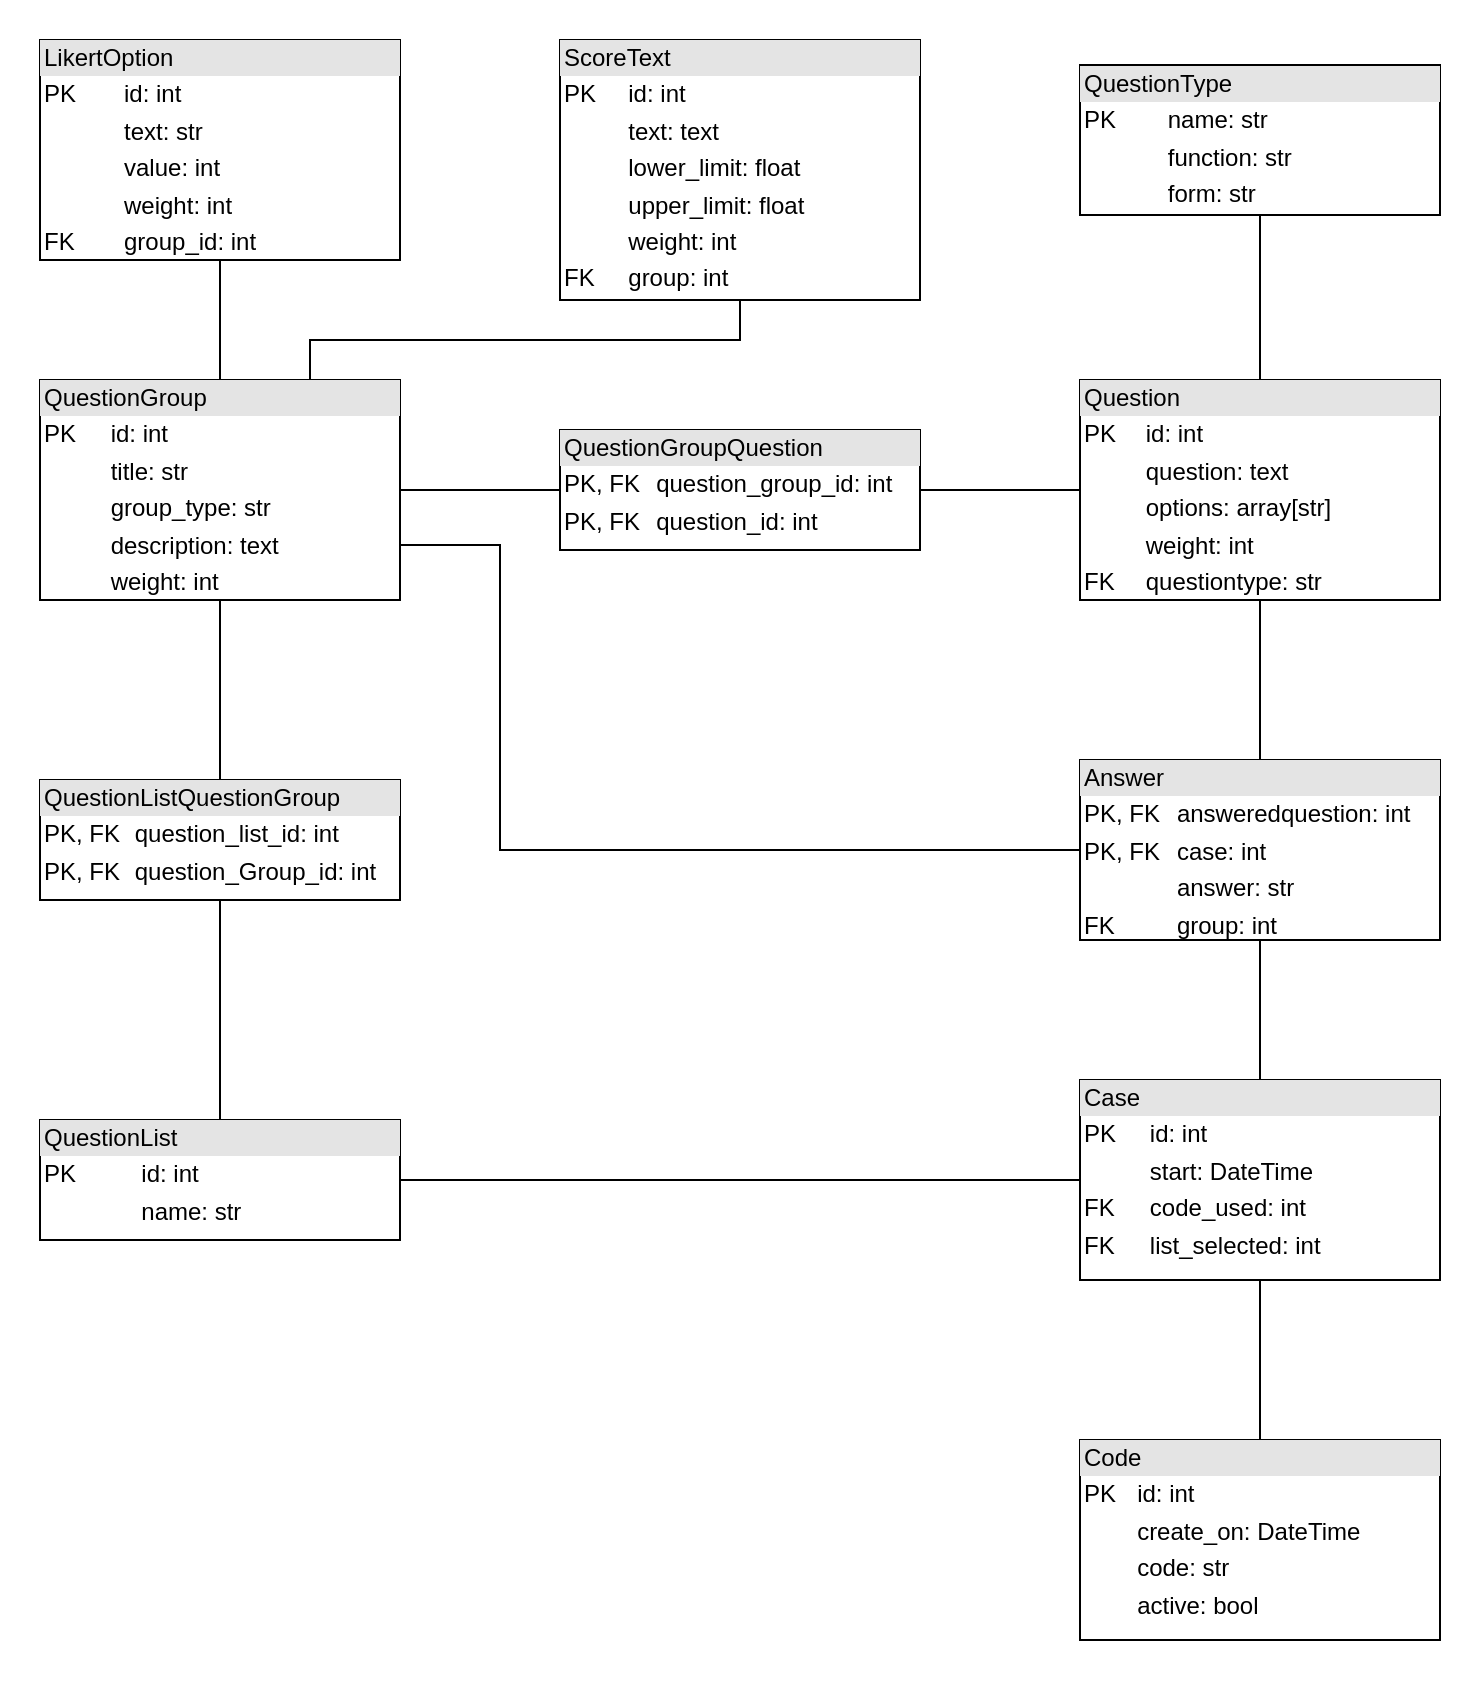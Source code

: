 <mxfile version="14.1.8" type="device"><diagram id="VCPIW2_acglktCGAUucW" name="Page-1"><mxGraphModel dx="1408" dy="838" grid="1" gridSize="10" guides="1" tooltips="1" connect="1" arrows="1" fold="1" page="1" pageScale="1" pageWidth="4681" pageHeight="3300" math="0" shadow="0"><root><mxCell id="0"/><mxCell id="1" parent="0"/><mxCell id="gpeUOJ7v2p-akAIHA2ib-4" value="" style="rounded=0;whiteSpace=wrap;html=1;strokeColor=none;" vertex="1" parent="1"><mxGeometry x="410" y="80" width="740" height="840" as="geometry"/></mxCell><mxCell id="btPYAJx_QbJoTTXTrjfI-3" value="" style="edgeStyle=orthogonalEdgeStyle;rounded=0;orthogonalLoop=1;jettySize=auto;html=1;endArrow=none;endFill=0;" parent="1" source="btPYAJx_QbJoTTXTrjfI-1" target="btPYAJx_QbJoTTXTrjfI-2" edge="1"><mxGeometry relative="1" as="geometry"/></mxCell><mxCell id="btPYAJx_QbJoTTXTrjfI-6" value="" style="edgeStyle=orthogonalEdgeStyle;rounded=0;orthogonalLoop=1;jettySize=auto;html=1;endArrow=none;endFill=0;" parent="1" source="btPYAJx_QbJoTTXTrjfI-1" target="btPYAJx_QbJoTTXTrjfI-5" edge="1"><mxGeometry relative="1" as="geometry"/></mxCell><mxCell id="btPYAJx_QbJoTTXTrjfI-18" value="" style="edgeStyle=orthogonalEdgeStyle;rounded=0;orthogonalLoop=1;jettySize=auto;html=1;endArrow=none;endFill=0;" parent="1" source="btPYAJx_QbJoTTXTrjfI-1" target="btPYAJx_QbJoTTXTrjfI-17" edge="1"><mxGeometry relative="1" as="geometry"/></mxCell><mxCell id="btPYAJx_QbJoTTXTrjfI-1" value="&lt;div style=&quot;box-sizing: border-box ; width: 100% ; background: #e4e4e4 ; padding: 2px&quot;&gt;Question&lt;/div&gt;&lt;table style=&quot;width: 100% ; font-size: 1em&quot; cellpadding=&quot;2&quot; cellspacing=&quot;0&quot;&gt;&lt;tbody&gt;&lt;tr&gt;&lt;td&gt;PK&lt;/td&gt;&lt;td&gt;id: int&lt;/td&gt;&lt;/tr&gt;&lt;tr&gt;&lt;td&gt;&lt;br&gt;&lt;/td&gt;&lt;td&gt;question: text&lt;/td&gt;&lt;/tr&gt;&lt;tr&gt;&lt;td&gt;&lt;/td&gt;&lt;td&gt;options: array[str]&lt;br&gt;&lt;/td&gt;&lt;/tr&gt;&lt;tr&gt;&lt;td&gt;&lt;br&gt;&lt;/td&gt;&lt;td&gt;weight: int&lt;br&gt;&lt;/td&gt;&lt;/tr&gt;&lt;tr&gt;&lt;td&gt;FK&lt;/td&gt;&lt;td&gt;questiontype: str&lt;/td&gt;&lt;/tr&gt;&lt;tr&gt;&lt;td&gt;&lt;br&gt;&lt;/td&gt;&lt;td&gt;&lt;br&gt;&lt;/td&gt;&lt;/tr&gt;&lt;/tbody&gt;&lt;/table&gt;" style="verticalAlign=top;align=left;overflow=fill;html=1;" parent="1" vertex="1"><mxGeometry x="950" y="270" width="180" height="110" as="geometry"/></mxCell><mxCell id="btPYAJx_QbJoTTXTrjfI-19" style="edgeStyle=orthogonalEdgeStyle;rounded=0;orthogonalLoop=1;jettySize=auto;html=1;exitX=0;exitY=0.5;exitDx=0;exitDy=0;entryX=1;entryY=0.5;entryDx=0;entryDy=0;endArrow=none;endFill=0;" parent="1" source="btPYAJx_QbJoTTXTrjfI-17" target="btPYAJx_QbJoTTXTrjfI-13" edge="1"><mxGeometry relative="1" as="geometry"/></mxCell><mxCell id="btPYAJx_QbJoTTXTrjfI-17" value="&lt;div style=&quot;box-sizing: border-box ; width: 100% ; background: #e4e4e4 ; padding: 2px&quot;&gt;QuestionGroupQuestion&lt;/div&gt;&lt;table style=&quot;width: 100% ; font-size: 1em&quot; cellpadding=&quot;2&quot; cellspacing=&quot;0&quot;&gt;&lt;tbody&gt;&lt;tr&gt;&lt;td&gt;PK, FK&lt;/td&gt;&lt;td&gt;question_group_id: int&lt;/td&gt;&lt;/tr&gt;&lt;tr&gt;&lt;td&gt;PK, FK&lt;/td&gt;&lt;td&gt;question_id: int&lt;/td&gt;&lt;/tr&gt;&lt;tr&gt;&lt;td&gt;&lt;br&gt;&lt;/td&gt;&lt;td&gt;&lt;br&gt;&lt;/td&gt;&lt;/tr&gt;&lt;/tbody&gt;&lt;/table&gt;" style="verticalAlign=top;align=left;overflow=fill;html=1;" parent="1" vertex="1"><mxGeometry x="690" y="295" width="180" height="60" as="geometry"/></mxCell><mxCell id="btPYAJx_QbJoTTXTrjfI-16" value="" style="edgeStyle=orthogonalEdgeStyle;rounded=0;orthogonalLoop=1;jettySize=auto;html=1;endArrow=none;endFill=0;" parent="1" source="btPYAJx_QbJoTTXTrjfI-13" target="btPYAJx_QbJoTTXTrjfI-15" edge="1"><mxGeometry relative="1" as="geometry"/></mxCell><mxCell id="2" style="edgeStyle=orthogonalEdgeStyle;rounded=0;orthogonalLoop=1;jettySize=auto;html=1;exitX=1;exitY=0.75;exitDx=0;exitDy=0;entryX=0;entryY=0.5;entryDx=0;entryDy=0;endArrow=none;endFill=0;" parent="1" source="btPYAJx_QbJoTTXTrjfI-13" target="btPYAJx_QbJoTTXTrjfI-5" edge="1"><mxGeometry relative="1" as="geometry"><Array as="points"><mxPoint x="660" y="353"/><mxPoint x="660" y="505"/></Array></mxGeometry></mxCell><mxCell id="4" style="edgeStyle=orthogonalEdgeStyle;rounded=0;orthogonalLoop=1;jettySize=auto;html=1;exitX=0.75;exitY=0;exitDx=0;exitDy=0;entryX=0.5;entryY=1;entryDx=0;entryDy=0;endArrow=none;endFill=0;" parent="1" source="btPYAJx_QbJoTTXTrjfI-13" target="3" edge="1"><mxGeometry relative="1" as="geometry"/></mxCell><mxCell id="btPYAJx_QbJoTTXTrjfI-13" value="&lt;div style=&quot;box-sizing: border-box ; width: 100% ; background: #e4e4e4 ; padding: 2px&quot;&gt;QuestionGroup&lt;/div&gt;&lt;table style=&quot;width: 100% ; font-size: 1em&quot; cellpadding=&quot;2&quot; cellspacing=&quot;0&quot;&gt;&lt;tbody&gt;&lt;tr&gt;&lt;td&gt;PK&lt;/td&gt;&lt;td&gt;id: int&lt;/td&gt;&lt;/tr&gt;&lt;tr&gt;&lt;td&gt;&lt;br&gt;&lt;/td&gt;&lt;td&gt;title: str&lt;/td&gt;&lt;/tr&gt;&lt;tr&gt;&lt;td&gt;&lt;/td&gt;&lt;td&gt;group_type: str&lt;br&gt;&lt;/td&gt;&lt;/tr&gt;&lt;tr&gt;&lt;td&gt;&lt;br&gt;&lt;/td&gt;&lt;td&gt;description: text&lt;br&gt;&lt;/td&gt;&lt;/tr&gt;&lt;tr&gt;&lt;td&gt;&lt;br&gt;&lt;/td&gt;&lt;td&gt;weight: int&lt;/td&gt;&lt;/tr&gt;&lt;tr&gt;&lt;td&gt;&lt;br&gt;&lt;/td&gt;&lt;td&gt;&lt;br&gt;&lt;/td&gt;&lt;/tr&gt;&lt;/tbody&gt;&lt;/table&gt;" style="verticalAlign=top;align=left;overflow=fill;html=1;" parent="1" vertex="1"><mxGeometry x="430" y="270" width="180" height="110" as="geometry"/></mxCell><mxCell id="btPYAJx_QbJoTTXTrjfI-15" value="&lt;div style=&quot;box-sizing: border-box ; width: 100% ; background: #e4e4e4 ; padding: 2px&quot;&gt;LikertOption&lt;/div&gt;&lt;table style=&quot;width: 100% ; font-size: 1em&quot; cellpadding=&quot;2&quot; cellspacing=&quot;0&quot;&gt;&lt;tbody&gt;&lt;tr&gt;&lt;td&gt;PK&lt;/td&gt;&lt;td&gt;id: int&lt;/td&gt;&lt;/tr&gt;&lt;tr&gt;&lt;td&gt;&lt;br&gt;&lt;/td&gt;&lt;td&gt;text: str&lt;/td&gt;&lt;/tr&gt;&lt;tr&gt;&lt;td&gt;&lt;br&gt;&lt;/td&gt;&lt;td&gt;value: int&lt;/td&gt;&lt;/tr&gt;&lt;tr&gt;&lt;td&gt;&lt;/td&gt;&lt;td&gt;weight: int&lt;br&gt;&lt;/td&gt;&lt;/tr&gt;&lt;tr&gt;&lt;td&gt;FK&lt;/td&gt;&lt;td&gt;group_id: int&lt;br&gt;&lt;/td&gt;&lt;/tr&gt;&lt;tr&gt;&lt;td&gt;&lt;br&gt;&lt;/td&gt;&lt;td&gt;&lt;br&gt;&lt;/td&gt;&lt;/tr&gt;&lt;/tbody&gt;&lt;/table&gt;" style="verticalAlign=top;align=left;overflow=fill;html=1;" parent="1" vertex="1"><mxGeometry x="430" y="100" width="180" height="110" as="geometry"/></mxCell><mxCell id="btPYAJx_QbJoTTXTrjfI-8" value="" style="edgeStyle=orthogonalEdgeStyle;rounded=0;orthogonalLoop=1;jettySize=auto;html=1;endArrow=none;endFill=0;" parent="1" source="btPYAJx_QbJoTTXTrjfI-5" target="btPYAJx_QbJoTTXTrjfI-7" edge="1"><mxGeometry relative="1" as="geometry"/></mxCell><mxCell id="btPYAJx_QbJoTTXTrjfI-5" value="&lt;div style=&quot;box-sizing: border-box ; width: 100% ; background: #e4e4e4 ; padding: 2px&quot;&gt;Answer&lt;/div&gt;&lt;table style=&quot;width: 100% ; font-size: 1em&quot; cellpadding=&quot;2&quot; cellspacing=&quot;0&quot;&gt;&lt;tbody&gt;&lt;tr&gt;&lt;td&gt;PK, FK&lt;/td&gt;&lt;td&gt;answeredquestion: int&lt;/td&gt;&lt;/tr&gt;&lt;tr&gt;&lt;td&gt;PK, FK&lt;/td&gt;&lt;td&gt;case: int&lt;/td&gt;&lt;/tr&gt;&lt;tr&gt;&lt;td&gt;&lt;br&gt;&lt;/td&gt;&lt;td&gt;answer: str&lt;/td&gt;&lt;/tr&gt;&lt;tr&gt;&lt;td&gt;FK&lt;/td&gt;&lt;td&gt;group: int&lt;/td&gt;&lt;/tr&gt;&lt;/tbody&gt;&lt;/table&gt;" style="verticalAlign=top;align=left;overflow=fill;html=1;" parent="1" vertex="1"><mxGeometry x="950" y="460" width="180" height="90" as="geometry"/></mxCell><mxCell id="btPYAJx_QbJoTTXTrjfI-10" value="" style="edgeStyle=orthogonalEdgeStyle;rounded=0;orthogonalLoop=1;jettySize=auto;html=1;endArrow=none;endFill=0;" parent="1" source="btPYAJx_QbJoTTXTrjfI-7" target="btPYAJx_QbJoTTXTrjfI-9" edge="1"><mxGeometry relative="1" as="geometry"/></mxCell><mxCell id="btPYAJx_QbJoTTXTrjfI-12" value="" style="edgeStyle=orthogonalEdgeStyle;rounded=0;orthogonalLoop=1;jettySize=auto;html=1;endArrow=none;endFill=0;" parent="1" source="btPYAJx_QbJoTTXTrjfI-7" target="btPYAJx_QbJoTTXTrjfI-11" edge="1"><mxGeometry relative="1" as="geometry"/></mxCell><mxCell id="btPYAJx_QbJoTTXTrjfI-7" value="&lt;div style=&quot;box-sizing: border-box ; width: 100% ; background: #e4e4e4 ; padding: 2px&quot;&gt;Case&lt;/div&gt;&lt;table style=&quot;width: 100% ; font-size: 1em&quot; cellpadding=&quot;2&quot; cellspacing=&quot;0&quot;&gt;&lt;tbody&gt;&lt;tr&gt;&lt;td&gt;PK&lt;/td&gt;&lt;td&gt;id: int&lt;/td&gt;&lt;/tr&gt;&lt;tr&gt;&lt;td&gt;&lt;br&gt;&lt;/td&gt;&lt;td&gt;start: DateTime&lt;/td&gt;&lt;/tr&gt;&lt;tr&gt;&lt;td&gt;FK&lt;/td&gt;&lt;td&gt;code_used: int&lt;/td&gt;&lt;/tr&gt;&lt;tr&gt;&lt;td&gt;FK&lt;/td&gt;&lt;td&gt;list_selected: int&lt;/td&gt;&lt;/tr&gt;&lt;/tbody&gt;&lt;/table&gt;" style="verticalAlign=top;align=left;overflow=fill;html=1;" parent="1" vertex="1"><mxGeometry x="950" y="620" width="180" height="100" as="geometry"/></mxCell><mxCell id="btPYAJx_QbJoTTXTrjfI-22" value="" style="edgeStyle=orthogonalEdgeStyle;rounded=0;orthogonalLoop=1;jettySize=auto;html=1;endArrow=none;endFill=0;" parent="1" source="btPYAJx_QbJoTTXTrjfI-11" target="btPYAJx_QbJoTTXTrjfI-21" edge="1"><mxGeometry relative="1" as="geometry"/></mxCell><mxCell id="btPYAJx_QbJoTTXTrjfI-11" value="&lt;div style=&quot;box-sizing: border-box ; width: 100% ; background: #e4e4e4 ; padding: 2px&quot;&gt;QuestionList&lt;/div&gt;&lt;table style=&quot;width: 100% ; font-size: 1em&quot; cellpadding=&quot;2&quot; cellspacing=&quot;0&quot;&gt;&lt;tbody&gt;&lt;tr&gt;&lt;td&gt;PK&lt;/td&gt;&lt;td&gt;id: int&lt;/td&gt;&lt;/tr&gt;&lt;tr&gt;&lt;td&gt;&lt;br&gt;&lt;/td&gt;&lt;td&gt;name: str&lt;/td&gt;&lt;/tr&gt;&lt;/tbody&gt;&lt;/table&gt;" style="verticalAlign=top;align=left;overflow=fill;html=1;" parent="1" vertex="1"><mxGeometry x="430" y="640" width="180" height="60" as="geometry"/></mxCell><mxCell id="btPYAJx_QbJoTTXTrjfI-23" style="edgeStyle=orthogonalEdgeStyle;rounded=0;orthogonalLoop=1;jettySize=auto;html=1;exitX=0.5;exitY=0;exitDx=0;exitDy=0;entryX=0.5;entryY=1;entryDx=0;entryDy=0;endArrow=none;endFill=0;" parent="1" source="btPYAJx_QbJoTTXTrjfI-21" target="btPYAJx_QbJoTTXTrjfI-13" edge="1"><mxGeometry relative="1" as="geometry"/></mxCell><mxCell id="btPYAJx_QbJoTTXTrjfI-21" value="&lt;div style=&quot;box-sizing: border-box ; width: 100% ; background: #e4e4e4 ; padding: 2px&quot;&gt;QuestionListQuestionGroup&lt;/div&gt;&lt;table style=&quot;width: 100% ; font-size: 1em&quot; cellpadding=&quot;2&quot; cellspacing=&quot;0&quot;&gt;&lt;tbody&gt;&lt;tr&gt;&lt;td&gt;PK, FK&lt;/td&gt;&lt;td&gt;question_list_id: int&lt;/td&gt;&lt;/tr&gt;&lt;tr&gt;&lt;td&gt;PK, FK&lt;/td&gt;&lt;td&gt;question_Group_id: int&lt;/td&gt;&lt;/tr&gt;&lt;/tbody&gt;&lt;/table&gt;" style="verticalAlign=top;align=left;overflow=fill;html=1;" parent="1" vertex="1"><mxGeometry x="430" y="470" width="180" height="60" as="geometry"/></mxCell><mxCell id="btPYAJx_QbJoTTXTrjfI-9" value="&lt;div style=&quot;box-sizing: border-box ; width: 100% ; background: #e4e4e4 ; padding: 2px&quot;&gt;Code&lt;/div&gt;&lt;table style=&quot;width: 100% ; font-size: 1em&quot; cellpadding=&quot;2&quot; cellspacing=&quot;0&quot;&gt;&lt;tbody&gt;&lt;tr&gt;&lt;td&gt;PK&lt;/td&gt;&lt;td&gt;id: int&lt;/td&gt;&lt;/tr&gt;&lt;tr&gt;&lt;td&gt;&lt;br&gt;&lt;/td&gt;&lt;td&gt;create_on: DateTime&lt;/td&gt;&lt;/tr&gt;&lt;tr&gt;&lt;td&gt;&lt;br&gt;&lt;/td&gt;&lt;td&gt;code: str&lt;/td&gt;&lt;/tr&gt;&lt;tr&gt;&lt;td&gt;&lt;br&gt;&lt;/td&gt;&lt;td&gt;active: bool&lt;/td&gt;&lt;/tr&gt;&lt;/tbody&gt;&lt;/table&gt;" style="verticalAlign=top;align=left;overflow=fill;html=1;" parent="1" vertex="1"><mxGeometry x="950" y="800" width="180" height="100" as="geometry"/></mxCell><mxCell id="btPYAJx_QbJoTTXTrjfI-2" value="&lt;div style=&quot;box-sizing: border-box ; width: 100% ; background: #e4e4e4 ; padding: 2px&quot;&gt;QuestionType&lt;/div&gt;&lt;table style=&quot;width: 100% ; font-size: 1em&quot; cellpadding=&quot;2&quot; cellspacing=&quot;0&quot;&gt;&lt;tbody&gt;&lt;tr&gt;&lt;td&gt;PK&lt;/td&gt;&lt;td&gt;name: str&lt;/td&gt;&lt;/tr&gt;&lt;tr&gt;&lt;td&gt;&lt;br&gt;&lt;/td&gt;&lt;td&gt;function: str&lt;/td&gt;&lt;/tr&gt;&lt;tr&gt;&lt;td&gt;&lt;/td&gt;&lt;td&gt;form: str&lt;br&gt;&lt;/td&gt;&lt;/tr&gt;&lt;tr&gt;&lt;td&gt;&lt;br&gt;&lt;/td&gt;&lt;td&gt;&lt;br&gt;&lt;/td&gt;&lt;/tr&gt;&lt;/tbody&gt;&lt;/table&gt;" style="verticalAlign=top;align=left;overflow=fill;html=1;" parent="1" vertex="1"><mxGeometry x="950" y="112.5" width="180" height="75" as="geometry"/></mxCell><mxCell id="btPYAJx_QbJoTTXTrjfI-4" style="edgeStyle=orthogonalEdgeStyle;rounded=0;orthogonalLoop=1;jettySize=auto;html=1;exitX=0.5;exitY=1;exitDx=0;exitDy=0;endArrow=none;endFill=0;" parent="1" source="btPYAJx_QbJoTTXTrjfI-2" target="btPYAJx_QbJoTTXTrjfI-2" edge="1"><mxGeometry relative="1" as="geometry"/></mxCell><mxCell id="3" value="&lt;div style=&quot;box-sizing: border-box ; width: 100% ; background: #e4e4e4 ; padding: 2px&quot;&gt;ScoreText&lt;/div&gt;&lt;table style=&quot;width: 100% ; font-size: 1em&quot; cellpadding=&quot;2&quot; cellspacing=&quot;0&quot;&gt;&lt;tbody&gt;&lt;tr&gt;&lt;td&gt;PK&lt;/td&gt;&lt;td&gt;id: int&lt;/td&gt;&lt;/tr&gt;&lt;tr&gt;&lt;td&gt;&lt;br&gt;&lt;/td&gt;&lt;td&gt;text: text&lt;/td&gt;&lt;/tr&gt;&lt;tr&gt;&lt;td&gt;&lt;br&gt;&lt;/td&gt;&lt;td&gt;lower_limit: float&lt;/td&gt;&lt;/tr&gt;&lt;tr&gt;&lt;td&gt;&lt;/td&gt;&lt;td&gt;upper_limit: float&lt;/td&gt;&lt;/tr&gt;&lt;tr&gt;&lt;td&gt;&lt;br&gt;&lt;/td&gt;&lt;td&gt;weight: int&lt;/td&gt;&lt;/tr&gt;&lt;tr&gt;&lt;td&gt;FK&lt;/td&gt;&lt;td&gt;group: int&lt;br&gt;&lt;/td&gt;&lt;/tr&gt;&lt;tr&gt;&lt;td&gt;&lt;br&gt;&lt;/td&gt;&lt;td&gt;&lt;br&gt;&lt;/td&gt;&lt;/tr&gt;&lt;/tbody&gt;&lt;/table&gt;" style="verticalAlign=top;align=left;overflow=fill;html=1;" parent="1" vertex="1"><mxGeometry x="690" y="100" width="180" height="130" as="geometry"/></mxCell></root></mxGraphModel></diagram></mxfile>